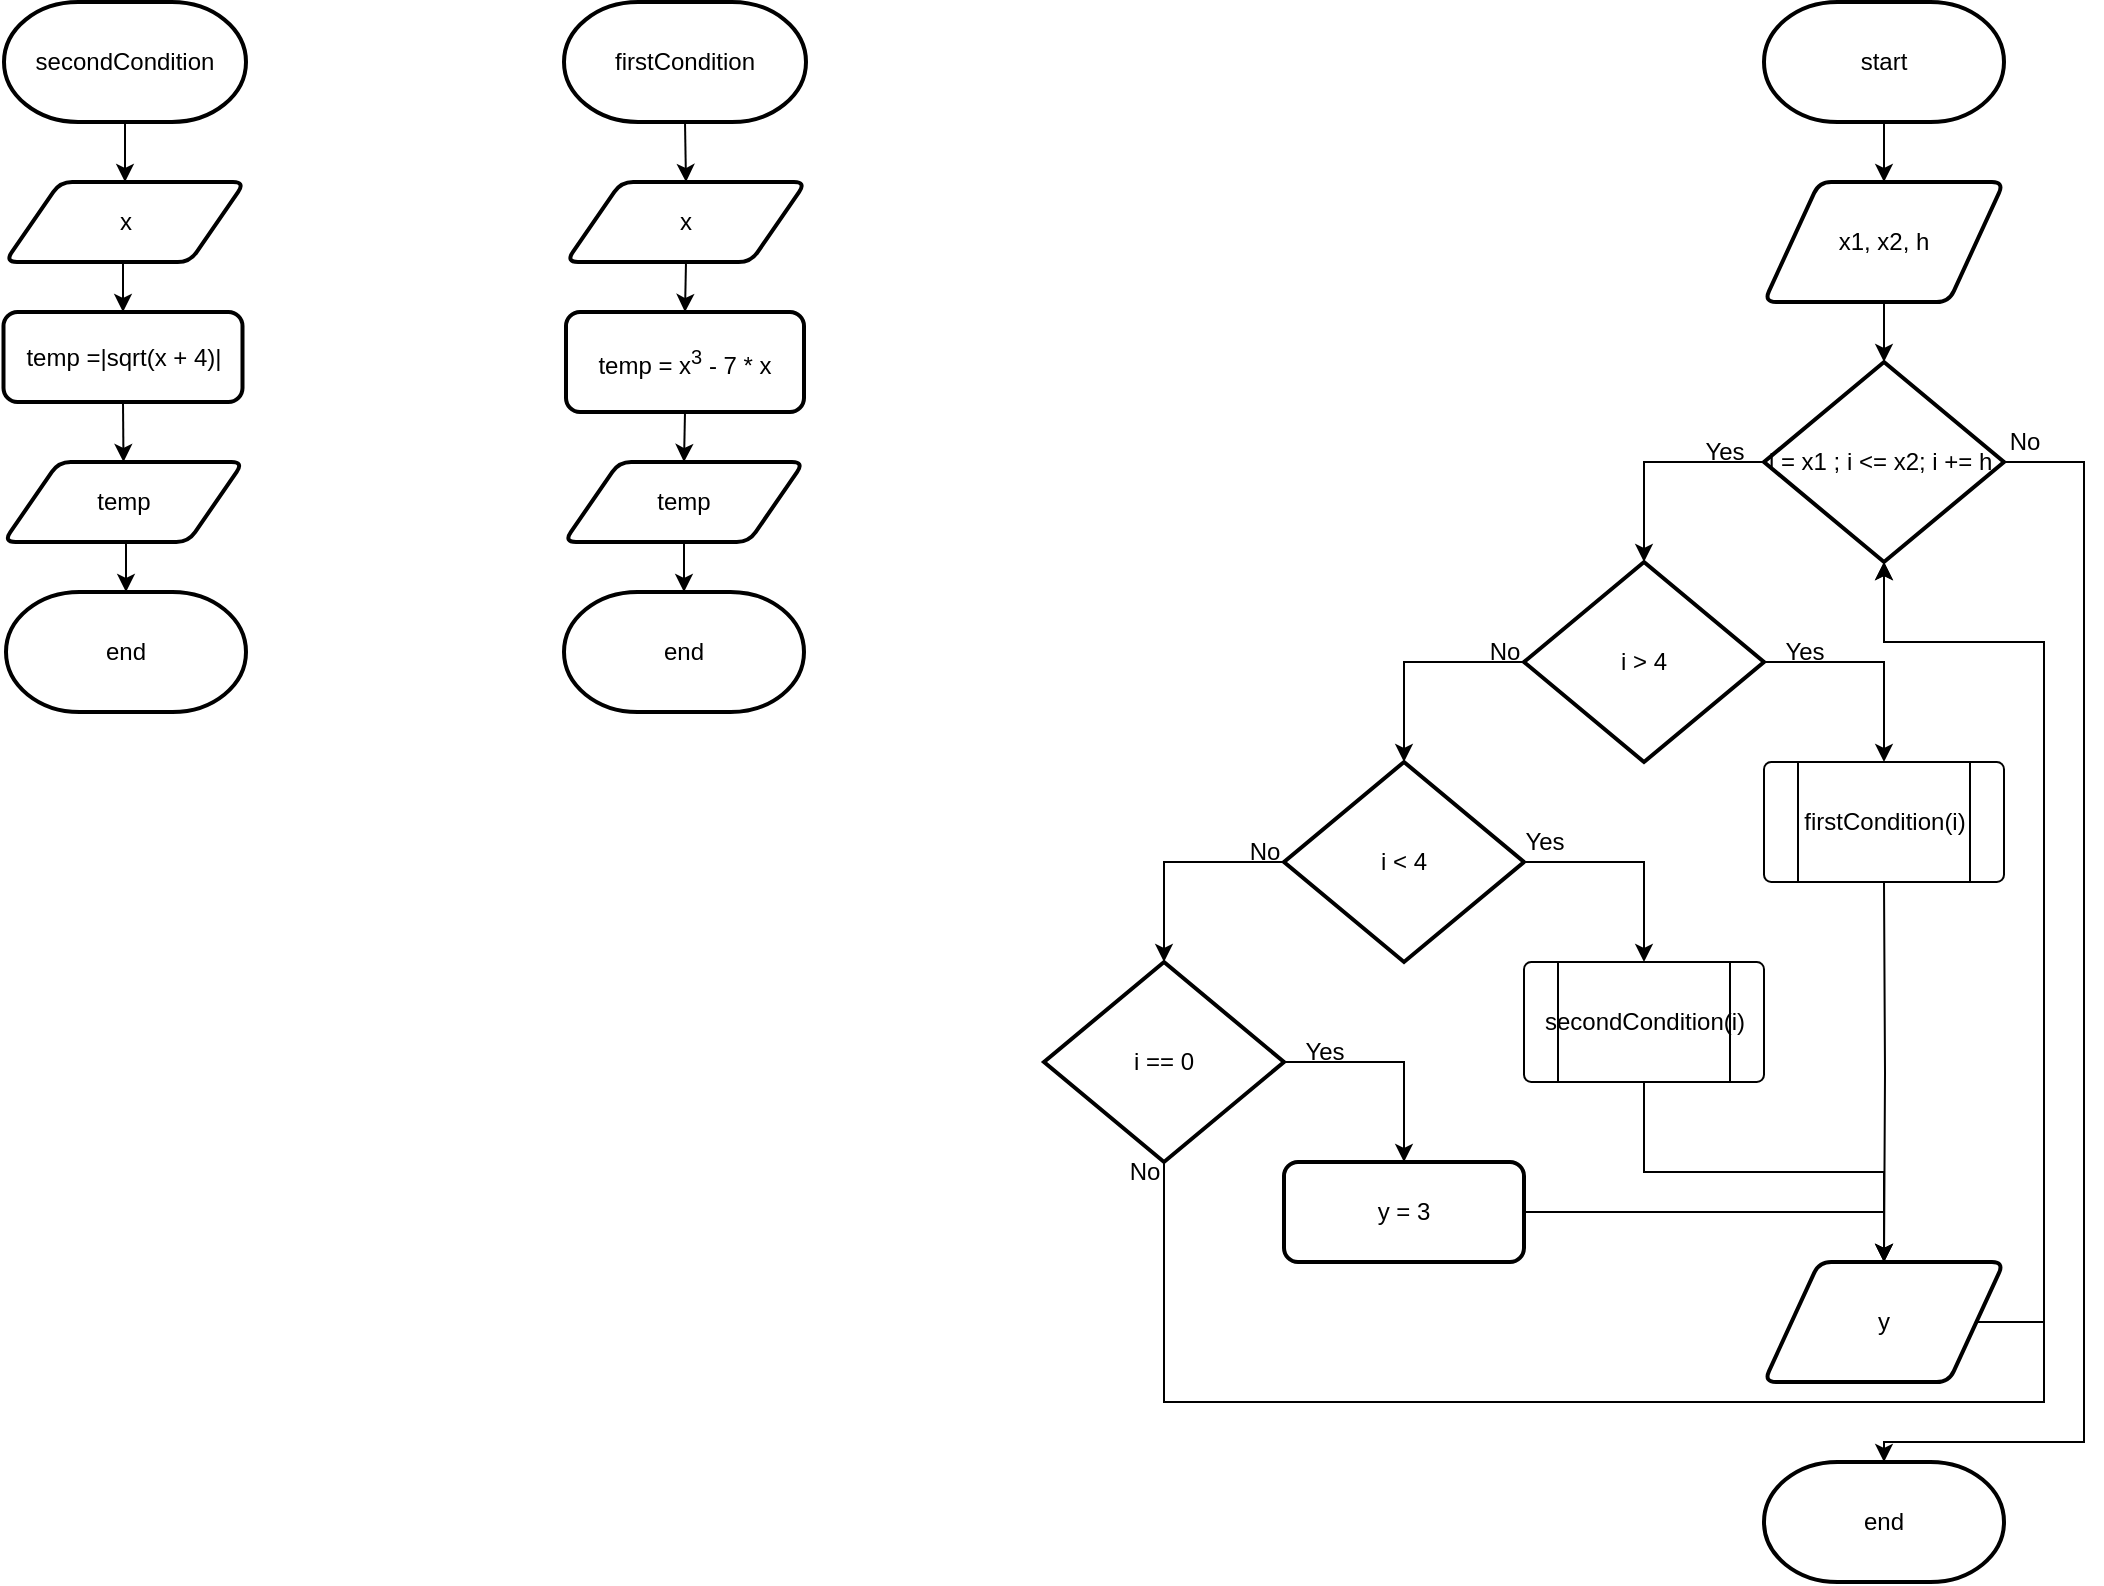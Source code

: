 <mxfile version="20.2.3" type="device"><diagram id="XpRIpxi0xKszvf_7vimS" name="Страница 1"><mxGraphModel dx="1692" dy="1703" grid="1" gridSize="10" guides="1" tooltips="1" connect="1" arrows="1" fold="1" page="1" pageScale="1" pageWidth="827" pageHeight="1169" math="0" shadow="0"><root><mxCell id="0"/><mxCell id="1" parent="0"/><mxCell id="nNgsNv5usxWPlePzT6q5-7" style="edgeStyle=orthogonalEdgeStyle;rounded=0;orthogonalLoop=1;jettySize=auto;html=1;exitX=0.5;exitY=1;exitDx=0;exitDy=0;exitPerimeter=0;entryX=0.5;entryY=0;entryDx=0;entryDy=0;" edge="1" parent="1" source="nNgsNv5usxWPlePzT6q5-1" target="nNgsNv5usxWPlePzT6q5-2"><mxGeometry relative="1" as="geometry"/></mxCell><mxCell id="nNgsNv5usxWPlePzT6q5-1" value="start" style="strokeWidth=2;html=1;shape=mxgraph.flowchart.terminator;whiteSpace=wrap;" vertex="1" parent="1"><mxGeometry x="360" width="120" height="60" as="geometry"/></mxCell><mxCell id="nNgsNv5usxWPlePzT6q5-30" style="edgeStyle=orthogonalEdgeStyle;rounded=0;orthogonalLoop=1;jettySize=auto;html=1;exitX=0.5;exitY=1;exitDx=0;exitDy=0;entryX=0.5;entryY=0;entryDx=0;entryDy=0;entryPerimeter=0;" edge="1" parent="1" source="nNgsNv5usxWPlePzT6q5-2" target="nNgsNv5usxWPlePzT6q5-18"><mxGeometry relative="1" as="geometry"/></mxCell><mxCell id="nNgsNv5usxWPlePzT6q5-2" value="x1, x2, h" style="shape=parallelogram;html=1;strokeWidth=2;perimeter=parallelogramPerimeter;whiteSpace=wrap;rounded=1;arcSize=12;size=0.23;" vertex="1" parent="1"><mxGeometry x="360" y="90" width="120" height="60" as="geometry"/></mxCell><mxCell id="nNgsNv5usxWPlePzT6q5-9" style="edgeStyle=orthogonalEdgeStyle;rounded=0;orthogonalLoop=1;jettySize=auto;html=1;exitX=0;exitY=0.5;exitDx=0;exitDy=0;exitPerimeter=0;entryX=0.5;entryY=0;entryDx=0;entryDy=0;entryPerimeter=0;" edge="1" parent="1" source="nNgsNv5usxWPlePzT6q5-3" target="nNgsNv5usxWPlePzT6q5-5"><mxGeometry relative="1" as="geometry"/></mxCell><mxCell id="nNgsNv5usxWPlePzT6q5-13" style="edgeStyle=orthogonalEdgeStyle;rounded=0;orthogonalLoop=1;jettySize=auto;html=1;exitX=1;exitY=0.5;exitDx=0;exitDy=0;exitPerimeter=0;entryX=0.5;entryY=0;entryDx=0;entryDy=0;" edge="1" parent="1" source="nNgsNv5usxWPlePzT6q5-3"><mxGeometry relative="1" as="geometry"><mxPoint x="420" y="380" as="targetPoint"/><Array as="points"><mxPoint x="420" y="330"/></Array></mxGeometry></mxCell><mxCell id="nNgsNv5usxWPlePzT6q5-3" value="i &amp;gt; 4" style="strokeWidth=2;html=1;shape=mxgraph.flowchart.decision;whiteSpace=wrap;" vertex="1" parent="1"><mxGeometry x="240" y="280" width="120" height="100" as="geometry"/></mxCell><mxCell id="nNgsNv5usxWPlePzT6q5-14" style="edgeStyle=orthogonalEdgeStyle;rounded=0;orthogonalLoop=1;jettySize=auto;html=1;exitX=1;exitY=0.5;exitDx=0;exitDy=0;exitPerimeter=0;" edge="1" parent="1" source="nNgsNv5usxWPlePzT6q5-5" target="nNgsNv5usxWPlePzT6q5-11"><mxGeometry relative="1" as="geometry"/></mxCell><mxCell id="nNgsNv5usxWPlePzT6q5-15" style="edgeStyle=orthogonalEdgeStyle;rounded=0;orthogonalLoop=1;jettySize=auto;html=1;exitX=0;exitY=0.5;exitDx=0;exitDy=0;exitPerimeter=0;entryX=0.5;entryY=0;entryDx=0;entryDy=0;entryPerimeter=0;" edge="1" parent="1" source="nNgsNv5usxWPlePzT6q5-5" target="nNgsNv5usxWPlePzT6q5-6"><mxGeometry relative="1" as="geometry"/></mxCell><mxCell id="nNgsNv5usxWPlePzT6q5-5" value="i &amp;lt; 4" style="strokeWidth=2;html=1;shape=mxgraph.flowchart.decision;whiteSpace=wrap;" vertex="1" parent="1"><mxGeometry x="120" y="380" width="120" height="100" as="geometry"/></mxCell><mxCell id="nNgsNv5usxWPlePzT6q5-33" style="edgeStyle=orthogonalEdgeStyle;rounded=0;orthogonalLoop=1;jettySize=auto;html=1;exitX=1;exitY=0.5;exitDx=0;exitDy=0;exitPerimeter=0;entryX=0.5;entryY=0;entryDx=0;entryDy=0;" edge="1" parent="1" source="nNgsNv5usxWPlePzT6q5-6" target="nNgsNv5usxWPlePzT6q5-17"><mxGeometry relative="1" as="geometry"/></mxCell><mxCell id="nNgsNv5usxWPlePzT6q5-34" style="edgeStyle=orthogonalEdgeStyle;rounded=0;orthogonalLoop=1;jettySize=auto;html=1;exitX=0.5;exitY=1;exitDx=0;exitDy=0;exitPerimeter=0;" edge="1" parent="1" source="nNgsNv5usxWPlePzT6q5-6"><mxGeometry relative="1" as="geometry"><mxPoint x="420" y="280" as="targetPoint"/><Array as="points"><mxPoint x="60" y="700"/><mxPoint x="500" y="700"/><mxPoint x="500" y="320"/><mxPoint x="420" y="320"/></Array></mxGeometry></mxCell><mxCell id="nNgsNv5usxWPlePzT6q5-6" value="i == 0" style="strokeWidth=2;html=1;shape=mxgraph.flowchart.decision;whiteSpace=wrap;" vertex="1" parent="1"><mxGeometry y="480" width="120" height="100" as="geometry"/></mxCell><mxCell id="nNgsNv5usxWPlePzT6q5-28" style="edgeStyle=orthogonalEdgeStyle;rounded=0;orthogonalLoop=1;jettySize=auto;html=1;exitX=0.5;exitY=1;exitDx=0;exitDy=0;entryX=0.5;entryY=0;entryDx=0;entryDy=0;" edge="1" parent="1" target="nNgsNv5usxWPlePzT6q5-25"><mxGeometry relative="1" as="geometry"><mxPoint x="420" y="580" as="targetPoint"/><mxPoint x="420" y="440" as="sourcePoint"/></mxGeometry></mxCell><mxCell id="nNgsNv5usxWPlePzT6q5-35" style="edgeStyle=orthogonalEdgeStyle;rounded=0;orthogonalLoop=1;jettySize=auto;html=1;exitX=0.5;exitY=1;exitDx=0;exitDy=0;entryX=0.5;entryY=0;entryDx=0;entryDy=0;" edge="1" parent="1" source="nNgsNv5usxWPlePzT6q5-11" target="nNgsNv5usxWPlePzT6q5-25"><mxGeometry relative="1" as="geometry"/></mxCell><mxCell id="nNgsNv5usxWPlePzT6q5-11" value="" style="verticalLabelPosition=bottom;verticalAlign=top;html=1;shape=process;whiteSpace=wrap;rounded=1;size=0.14;arcSize=6;" vertex="1" parent="1"><mxGeometry x="240" y="480" width="120" height="60" as="geometry"/></mxCell><mxCell id="nNgsNv5usxWPlePzT6q5-26" style="edgeStyle=orthogonalEdgeStyle;rounded=0;orthogonalLoop=1;jettySize=auto;html=1;exitX=1;exitY=0.5;exitDx=0;exitDy=0;entryX=0.5;entryY=0;entryDx=0;entryDy=0;" edge="1" parent="1" source="nNgsNv5usxWPlePzT6q5-17" target="nNgsNv5usxWPlePzT6q5-25"><mxGeometry relative="1" as="geometry"/></mxCell><mxCell id="nNgsNv5usxWPlePzT6q5-17" value="y = 3" style="rounded=1;whiteSpace=wrap;html=1;absoluteArcSize=1;arcSize=14;strokeWidth=2;" vertex="1" parent="1"><mxGeometry x="120" y="580" width="120" height="50" as="geometry"/></mxCell><mxCell id="nNgsNv5usxWPlePzT6q5-20" style="edgeStyle=orthogonalEdgeStyle;rounded=0;orthogonalLoop=1;jettySize=auto;html=1;exitX=0;exitY=0.5;exitDx=0;exitDy=0;exitPerimeter=0;entryX=0.5;entryY=0;entryDx=0;entryDy=0;entryPerimeter=0;" edge="1" parent="1" source="nNgsNv5usxWPlePzT6q5-18" target="nNgsNv5usxWPlePzT6q5-3"><mxGeometry relative="1" as="geometry"/></mxCell><mxCell id="nNgsNv5usxWPlePzT6q5-32" style="edgeStyle=orthogonalEdgeStyle;rounded=0;orthogonalLoop=1;jettySize=auto;html=1;exitX=1;exitY=0.5;exitDx=0;exitDy=0;exitPerimeter=0;entryX=0.5;entryY=0;entryDx=0;entryDy=0;entryPerimeter=0;" edge="1" parent="1" source="nNgsNv5usxWPlePzT6q5-18" target="nNgsNv5usxWPlePzT6q5-31"><mxGeometry relative="1" as="geometry"><mxPoint x="420" y="720" as="targetPoint"/><Array as="points"><mxPoint x="520" y="230"/><mxPoint x="520" y="720"/><mxPoint x="420" y="720"/></Array></mxGeometry></mxCell><mxCell id="nNgsNv5usxWPlePzT6q5-18" value="i = x1 ; i &amp;lt;= x2; i += h&amp;nbsp;" style="strokeWidth=2;html=1;shape=mxgraph.flowchart.decision;whiteSpace=wrap;" vertex="1" parent="1"><mxGeometry x="360" y="180" width="120" height="100" as="geometry"/></mxCell><mxCell id="nNgsNv5usxWPlePzT6q5-29" style="edgeStyle=orthogonalEdgeStyle;rounded=0;orthogonalLoop=1;jettySize=auto;html=1;exitX=1;exitY=0.5;exitDx=0;exitDy=0;entryX=0.5;entryY=1;entryDx=0;entryDy=0;entryPerimeter=0;" edge="1" parent="1" source="nNgsNv5usxWPlePzT6q5-25" target="nNgsNv5usxWPlePzT6q5-18"><mxGeometry relative="1" as="geometry"><Array as="points"><mxPoint x="500" y="660"/><mxPoint x="500" y="320"/><mxPoint x="420" y="320"/></Array></mxGeometry></mxCell><mxCell id="nNgsNv5usxWPlePzT6q5-25" value="y" style="shape=parallelogram;html=1;strokeWidth=2;perimeter=parallelogramPerimeter;whiteSpace=wrap;rounded=1;arcSize=12;size=0.23;" vertex="1" parent="1"><mxGeometry x="360" y="630" width="120" height="60" as="geometry"/></mxCell><mxCell id="nNgsNv5usxWPlePzT6q5-31" value="end" style="strokeWidth=2;html=1;shape=mxgraph.flowchart.terminator;whiteSpace=wrap;" vertex="1" parent="1"><mxGeometry x="360" y="730" width="120" height="60" as="geometry"/></mxCell><mxCell id="nNgsNv5usxWPlePzT6q5-36" value="Yes" style="text;html=1;align=center;verticalAlign=middle;resizable=0;points=[];autosize=1;strokeColor=none;fillColor=none;" vertex="1" parent="1"><mxGeometry x="230" y="405" width="40" height="30" as="geometry"/></mxCell><mxCell id="nNgsNv5usxWPlePzT6q5-37" value="Yes" style="text;html=1;align=center;verticalAlign=middle;resizable=0;points=[];autosize=1;strokeColor=none;fillColor=none;" vertex="1" parent="1"><mxGeometry x="360" y="310" width="40" height="30" as="geometry"/></mxCell><mxCell id="nNgsNv5usxWPlePzT6q5-38" value="Yes" style="text;html=1;align=center;verticalAlign=middle;resizable=0;points=[];autosize=1;strokeColor=none;fillColor=none;" vertex="1" parent="1"><mxGeometry x="320" y="210" width="40" height="30" as="geometry"/></mxCell><mxCell id="nNgsNv5usxWPlePzT6q5-39" value="Yes" style="text;html=1;align=center;verticalAlign=middle;resizable=0;points=[];autosize=1;strokeColor=none;fillColor=none;" vertex="1" parent="1"><mxGeometry x="120" y="510" width="40" height="30" as="geometry"/></mxCell><mxCell id="nNgsNv5usxWPlePzT6q5-40" value="No" style="text;html=1;align=center;verticalAlign=middle;resizable=0;points=[];autosize=1;strokeColor=none;fillColor=none;" vertex="1" parent="1"><mxGeometry x="470" y="205" width="40" height="30" as="geometry"/></mxCell><mxCell id="nNgsNv5usxWPlePzT6q5-41" value="No" style="text;html=1;align=center;verticalAlign=middle;resizable=0;points=[];autosize=1;strokeColor=none;fillColor=none;" vertex="1" parent="1"><mxGeometry x="210" y="310" width="40" height="30" as="geometry"/></mxCell><mxCell id="nNgsNv5usxWPlePzT6q5-42" value="No" style="text;html=1;align=center;verticalAlign=middle;resizable=0;points=[];autosize=1;strokeColor=none;fillColor=none;" vertex="1" parent="1"><mxGeometry x="90" y="410" width="40" height="30" as="geometry"/></mxCell><mxCell id="nNgsNv5usxWPlePzT6q5-43" value="No" style="text;html=1;align=center;verticalAlign=middle;resizable=0;points=[];autosize=1;strokeColor=none;fillColor=none;" vertex="1" parent="1"><mxGeometry x="30" y="570" width="40" height="30" as="geometry"/></mxCell><mxCell id="nNgsNv5usxWPlePzT6q5-44" value="" style="verticalLabelPosition=bottom;verticalAlign=top;html=1;shape=process;whiteSpace=wrap;rounded=1;size=0.14;arcSize=6;" vertex="1" parent="1"><mxGeometry x="360" y="380" width="120" height="60" as="geometry"/></mxCell><mxCell id="nNgsNv5usxWPlePzT6q5-46" value="firstCondition(i)" style="text;html=1;align=center;verticalAlign=middle;resizable=0;points=[];autosize=1;strokeColor=none;fillColor=none;" vertex="1" parent="1"><mxGeometry x="370" y="395" width="100" height="30" as="geometry"/></mxCell><mxCell id="nNgsNv5usxWPlePzT6q5-47" value="secondCondition(i)" style="text;html=1;align=center;verticalAlign=middle;resizable=0;points=[];autosize=1;strokeColor=none;fillColor=none;" vertex="1" parent="1"><mxGeometry x="240" y="495" width="120" height="30" as="geometry"/></mxCell><mxCell id="nNgsNv5usxWPlePzT6q5-53" style="edgeStyle=orthogonalEdgeStyle;rounded=0;orthogonalLoop=1;jettySize=auto;html=1;exitX=0.5;exitY=1;exitDx=0;exitDy=0;exitPerimeter=0;entryX=0.5;entryY=0;entryDx=0;entryDy=0;" edge="1" parent="1" source="nNgsNv5usxWPlePzT6q5-48" target="nNgsNv5usxWPlePzT6q5-49"><mxGeometry relative="1" as="geometry"/></mxCell><mxCell id="nNgsNv5usxWPlePzT6q5-48" value="firstCondition" style="strokeWidth=2;html=1;shape=mxgraph.flowchart.terminator;whiteSpace=wrap;" vertex="1" parent="1"><mxGeometry x="-240" width="121" height="60" as="geometry"/></mxCell><mxCell id="nNgsNv5usxWPlePzT6q5-54" style="edgeStyle=orthogonalEdgeStyle;rounded=0;orthogonalLoop=1;jettySize=auto;html=1;exitX=0.5;exitY=1;exitDx=0;exitDy=0;entryX=0.5;entryY=0;entryDx=0;entryDy=0;" edge="1" parent="1" source="nNgsNv5usxWPlePzT6q5-49" target="nNgsNv5usxWPlePzT6q5-50"><mxGeometry relative="1" as="geometry"/></mxCell><mxCell id="nNgsNv5usxWPlePzT6q5-49" value="x" style="shape=parallelogram;html=1;strokeWidth=2;perimeter=parallelogramPerimeter;whiteSpace=wrap;rounded=1;arcSize=12;size=0.23;" vertex="1" parent="1"><mxGeometry x="-239" y="90" width="120" height="40" as="geometry"/></mxCell><mxCell id="nNgsNv5usxWPlePzT6q5-55" style="edgeStyle=orthogonalEdgeStyle;rounded=0;orthogonalLoop=1;jettySize=auto;html=1;exitX=0.5;exitY=1;exitDx=0;exitDy=0;entryX=0.5;entryY=0;entryDx=0;entryDy=0;" edge="1" parent="1" source="nNgsNv5usxWPlePzT6q5-50" target="nNgsNv5usxWPlePzT6q5-51"><mxGeometry relative="1" as="geometry"/></mxCell><mxCell id="nNgsNv5usxWPlePzT6q5-50" value="temp = x&lt;sup&gt;3&lt;/sup&gt;&amp;nbsp;- 7 * x" style="rounded=1;whiteSpace=wrap;html=1;absoluteArcSize=1;arcSize=14;strokeWidth=2;" vertex="1" parent="1"><mxGeometry x="-239" y="155" width="119" height="50" as="geometry"/></mxCell><mxCell id="nNgsNv5usxWPlePzT6q5-56" style="edgeStyle=orthogonalEdgeStyle;rounded=0;orthogonalLoop=1;jettySize=auto;html=1;exitX=0.5;exitY=1;exitDx=0;exitDy=0;entryX=0.5;entryY=0;entryDx=0;entryDy=0;entryPerimeter=0;" edge="1" parent="1" source="nNgsNv5usxWPlePzT6q5-51" target="nNgsNv5usxWPlePzT6q5-52"><mxGeometry relative="1" as="geometry"/></mxCell><mxCell id="nNgsNv5usxWPlePzT6q5-51" value="temp" style="shape=parallelogram;html=1;strokeWidth=2;perimeter=parallelogramPerimeter;whiteSpace=wrap;rounded=1;arcSize=12;size=0.23;" vertex="1" parent="1"><mxGeometry x="-240" y="230" width="120" height="40" as="geometry"/></mxCell><mxCell id="nNgsNv5usxWPlePzT6q5-52" value="end" style="strokeWidth=2;html=1;shape=mxgraph.flowchart.terminator;whiteSpace=wrap;" vertex="1" parent="1"><mxGeometry x="-240" y="295" width="120" height="60" as="geometry"/></mxCell><mxCell id="nNgsNv5usxWPlePzT6q5-61" style="edgeStyle=orthogonalEdgeStyle;rounded=0;orthogonalLoop=1;jettySize=auto;html=1;exitX=0.5;exitY=1;exitDx=0;exitDy=0;exitPerimeter=0;entryX=0.5;entryY=0;entryDx=0;entryDy=0;" edge="1" parent="1" source="nNgsNv5usxWPlePzT6q5-57" target="nNgsNv5usxWPlePzT6q5-58"><mxGeometry relative="1" as="geometry"/></mxCell><mxCell id="nNgsNv5usxWPlePzT6q5-57" value="secondCondition" style="strokeWidth=2;html=1;shape=mxgraph.flowchart.terminator;whiteSpace=wrap;" vertex="1" parent="1"><mxGeometry x="-520" width="121" height="60" as="geometry"/></mxCell><mxCell id="nNgsNv5usxWPlePzT6q5-64" style="edgeStyle=orthogonalEdgeStyle;rounded=0;orthogonalLoop=1;jettySize=auto;html=1;exitX=0.5;exitY=1;exitDx=0;exitDy=0;" edge="1" parent="1" source="nNgsNv5usxWPlePzT6q5-58"><mxGeometry relative="1" as="geometry"><mxPoint x="-459.5" y="130.333" as="targetPoint"/></mxGeometry></mxCell><mxCell id="nNgsNv5usxWPlePzT6q5-67" style="edgeStyle=orthogonalEdgeStyle;rounded=0;orthogonalLoop=1;jettySize=auto;html=1;exitX=0.5;exitY=1;exitDx=0;exitDy=0;entryX=0.5;entryY=0;entryDx=0;entryDy=0;" edge="1" parent="1" source="nNgsNv5usxWPlePzT6q5-58" target="nNgsNv5usxWPlePzT6q5-63"><mxGeometry relative="1" as="geometry"/></mxCell><mxCell id="nNgsNv5usxWPlePzT6q5-58" value="x" style="shape=parallelogram;html=1;strokeWidth=2;perimeter=parallelogramPerimeter;whiteSpace=wrap;rounded=1;arcSize=12;size=0.23;" vertex="1" parent="1"><mxGeometry x="-519.5" y="90" width="120" height="40" as="geometry"/></mxCell><mxCell id="nNgsNv5usxWPlePzT6q5-65" style="edgeStyle=orthogonalEdgeStyle;rounded=0;orthogonalLoop=1;jettySize=auto;html=1;exitX=0.5;exitY=1;exitDx=0;exitDy=0;entryX=0.5;entryY=0;entryDx=0;entryDy=0;entryPerimeter=0;" edge="1" parent="1" source="nNgsNv5usxWPlePzT6q5-59" target="nNgsNv5usxWPlePzT6q5-60"><mxGeometry relative="1" as="geometry"/></mxCell><mxCell id="nNgsNv5usxWPlePzT6q5-59" value="temp" style="shape=parallelogram;html=1;strokeWidth=2;perimeter=parallelogramPerimeter;whiteSpace=wrap;rounded=1;arcSize=12;size=0.23;" vertex="1" parent="1"><mxGeometry x="-520.25" y="230" width="120" height="40" as="geometry"/></mxCell><mxCell id="nNgsNv5usxWPlePzT6q5-60" value="end" style="strokeWidth=2;html=1;shape=mxgraph.flowchart.terminator;whiteSpace=wrap;" vertex="1" parent="1"><mxGeometry x="-519" y="295" width="120" height="60" as="geometry"/></mxCell><mxCell id="nNgsNv5usxWPlePzT6q5-66" style="edgeStyle=orthogonalEdgeStyle;rounded=0;orthogonalLoop=1;jettySize=auto;html=1;exitX=0.5;exitY=1;exitDx=0;exitDy=0;entryX=0.5;entryY=0;entryDx=0;entryDy=0;" edge="1" parent="1" source="nNgsNv5usxWPlePzT6q5-63" target="nNgsNv5usxWPlePzT6q5-59"><mxGeometry relative="1" as="geometry"/></mxCell><mxCell id="nNgsNv5usxWPlePzT6q5-63" value="temp =|sqrt(x + 4)|" style="rounded=1;whiteSpace=wrap;html=1;absoluteArcSize=1;arcSize=14;strokeWidth=2;" vertex="1" parent="1"><mxGeometry x="-520.25" y="155" width="119.5" height="45" as="geometry"/></mxCell></root></mxGraphModel></diagram></mxfile>